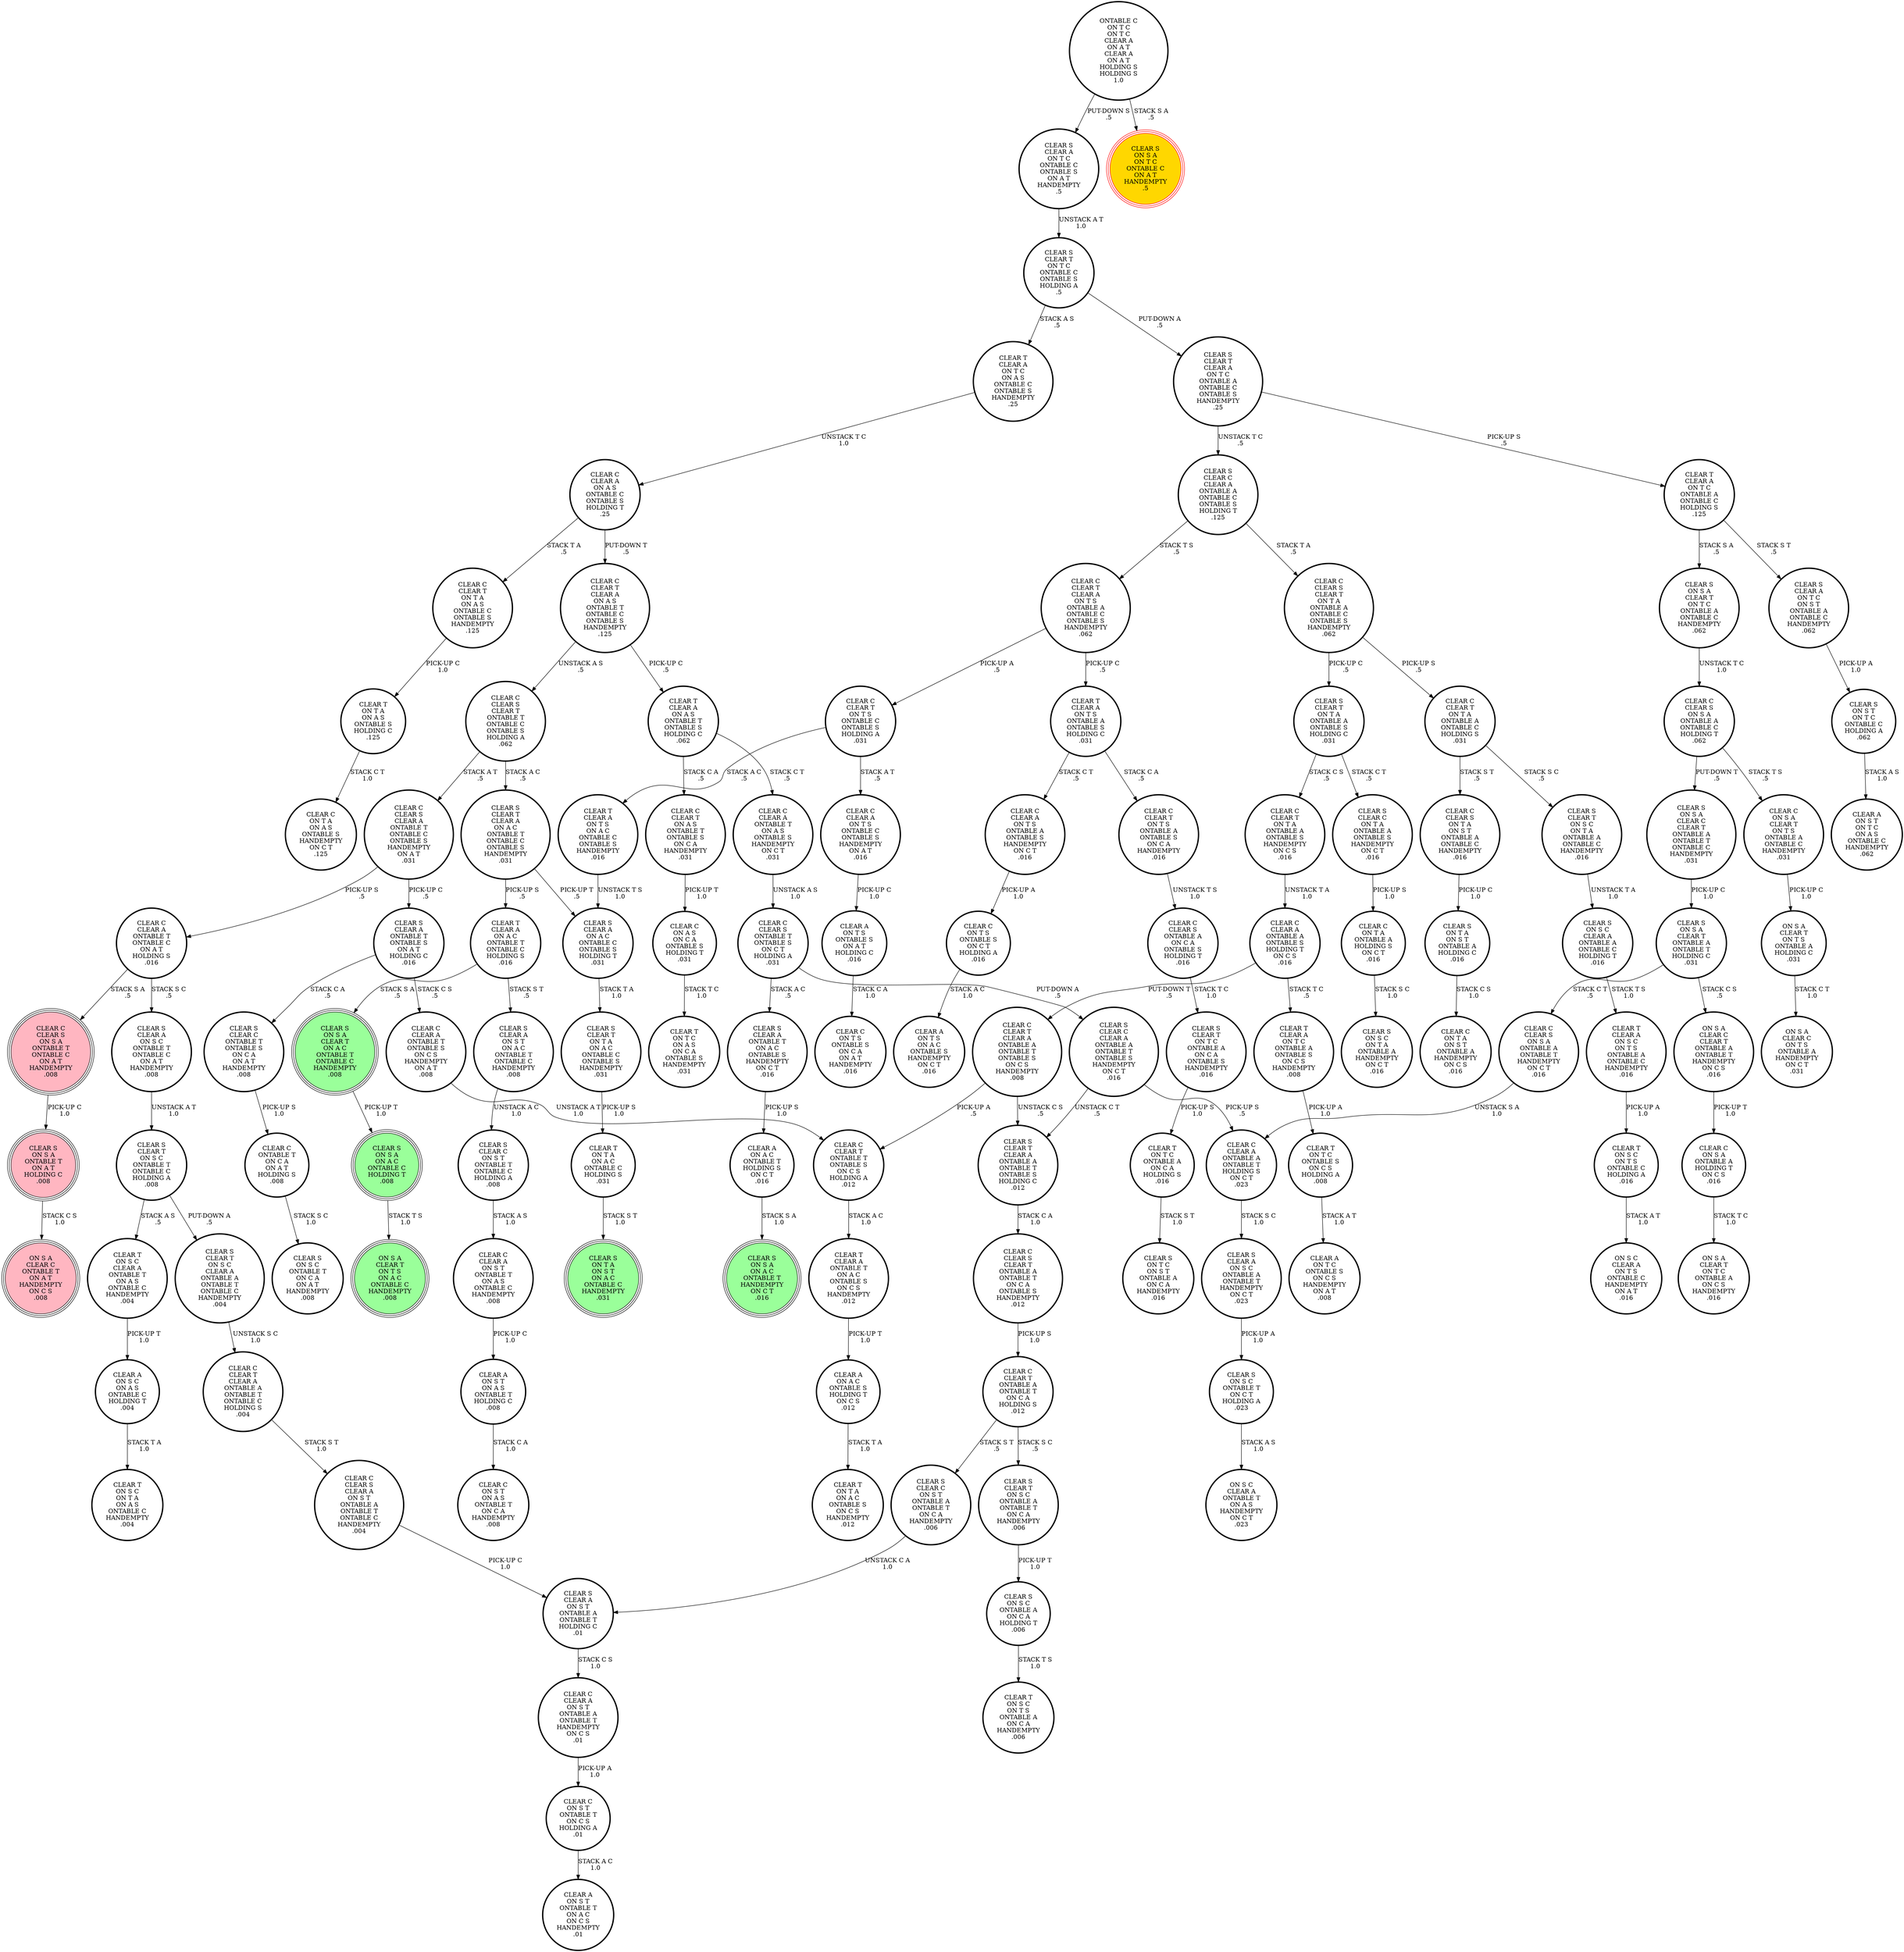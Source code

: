 digraph {
"CLEAR C\nCLEAR A\nONTABLE T\nONTABLE S\nON C S\nHANDEMPTY\nON A T\n.008\n" -> "CLEAR C\nCLEAR T\nONTABLE T\nONTABLE S\nON C S\nHOLDING A\n.012\n"[label="UNSTACK A T\n1.0\n"];
"CLEAR C\nCLEAR A\nON S T\nONTABLE A\nONTABLE T\nHANDEMPTY\nON C S\n.01\n" -> "CLEAR C\nON S T\nONTABLE T\nON C S\nHOLDING A\n.01\n"[label="PICK-UP A\n1.0\n"];
"CLEAR C\nCLEAR A\nON T S\nONTABLE C\nONTABLE S\nHANDEMPTY\nON A T\n.016\n" -> "CLEAR A\nON T S\nONTABLE S\nON A T\nHOLDING C\n.016\n"[label="PICK-UP C\n1.0\n"];
"CLEAR S\nON S A\nONTABLE T\nON A T\nHOLDING C\n.008\n" -> "ON S A\nCLEAR C\nONTABLE T\nON A T\nHANDEMPTY\nON C S\n.008\n"[label="STACK C S\n1.0\n"];
"CLEAR C\nCLEAR T\nON T A\nONTABLE A\nONTABLE S\nHANDEMPTY\nON C S\n.016\n" -> "CLEAR C\nCLEAR A\nONTABLE A\nONTABLE S\nHOLDING T\nON C S\n.016\n"[label="UNSTACK T A\n1.0\n"];
"CLEAR T\nCLEAR A\nON T C\nONTABLE A\nONTABLE C\nHOLDING S\n.125\n" -> "CLEAR S\nCLEAR A\nON T C\nON S T\nONTABLE A\nONTABLE C\nHANDEMPTY\n.062\n"[label="STACK S T\n.5\n"];
"CLEAR T\nCLEAR A\nON T C\nONTABLE A\nONTABLE C\nHOLDING S\n.125\n" -> "CLEAR S\nON S A\nCLEAR T\nON T C\nONTABLE A\nONTABLE C\nHANDEMPTY\n.062\n"[label="STACK S A\n.5\n"];
"CLEAR S\nCLEAR C\nON T A\nONTABLE A\nONTABLE S\nHANDEMPTY\nON C T\n.016\n" -> "CLEAR C\nON T A\nONTABLE A\nHOLDING S\nON C T\n.016\n"[label="PICK-UP S\n1.0\n"];
"CLEAR S\nCLEAR C\nON S T\nONTABLE A\nONTABLE T\nON C A\nHANDEMPTY\n.006\n" -> "CLEAR S\nCLEAR A\nON S T\nONTABLE A\nONTABLE T\nHOLDING C\n.01\n"[label="UNSTACK C A\n1.0\n"];
"CLEAR C\nCLEAR S\nON S A\nONTABLE T\nONTABLE C\nON A T\nHANDEMPTY\n.008\n" -> "CLEAR S\nON S A\nONTABLE T\nON A T\nHOLDING C\n.008\n"[label="PICK-UP C\n1.0\n"];
"CLEAR S\nCLEAR T\nON S C\nCLEAR A\nONTABLE A\nONTABLE T\nONTABLE C\nHANDEMPTY\n.004\n" -> "CLEAR C\nCLEAR T\nCLEAR A\nONTABLE A\nONTABLE T\nONTABLE C\nHOLDING S\n.004\n"[label="UNSTACK S C\n1.0\n"];
"CLEAR A\nON A C\nONTABLE T\nHOLDING S\nON C T\n.016\n" -> "CLEAR S\nON S A\nON A C\nONTABLE T\nHANDEMPTY\nON C T\n.016\n"[label="STACK S A\n1.0\n"];
"CLEAR S\nON S T\nON T C\nONTABLE C\nHOLDING A\n.062\n" -> "CLEAR A\nON S T\nON T C\nON A S\nONTABLE C\nHANDEMPTY\n.062\n"[label="STACK A S\n1.0\n"];
"CLEAR S\nCLEAR A\nONTABLE T\nON A C\nONTABLE S\nHANDEMPTY\nON C T\n.016\n" -> "CLEAR A\nON A C\nONTABLE T\nHOLDING S\nON C T\n.016\n"[label="PICK-UP S\n1.0\n"];
"CLEAR S\nCLEAR A\nON T C\nON S T\nONTABLE A\nONTABLE C\nHANDEMPTY\n.062\n" -> "CLEAR S\nON S T\nON T C\nONTABLE C\nHOLDING A\n.062\n"[label="PICK-UP A\n1.0\n"];
"CLEAR T\nCLEAR A\nON T C\nONTABLE A\nONTABLE S\nON C S\nHANDEMPTY\n.008\n" -> "CLEAR T\nON T C\nONTABLE S\nON C S\nHOLDING A\n.008\n"[label="PICK-UP A\n1.0\n"];
"CLEAR C\nON T S\nONTABLE S\nON C T\nHOLDING A\n.016\n" -> "CLEAR A\nON T S\nON A C\nONTABLE S\nHANDEMPTY\nON C T\n.016\n"[label="STACK A C\n1.0\n"];
"CLEAR C\nCLEAR T\nON T S\nONTABLE C\nONTABLE S\nHOLDING A\n.031\n" -> "CLEAR T\nCLEAR A\nON T S\nON A C\nONTABLE C\nONTABLE S\nHANDEMPTY\n.016\n"[label="STACK A C\n.5\n"];
"CLEAR C\nCLEAR T\nON T S\nONTABLE C\nONTABLE S\nHOLDING A\n.031\n" -> "CLEAR C\nCLEAR A\nON T S\nONTABLE C\nONTABLE S\nHANDEMPTY\nON A T\n.016\n"[label="STACK A T\n.5\n"];
"CLEAR C\nCLEAR T\nONTABLE T\nONTABLE S\nON C S\nHOLDING A\n.012\n" -> "CLEAR T\nCLEAR A\nONTABLE T\nON A C\nONTABLE S\nON C S\nHANDEMPTY\n.012\n"[label="STACK A C\n1.0\n"];
"CLEAR C\nCLEAR T\nCLEAR A\nONTABLE A\nONTABLE T\nONTABLE C\nHOLDING S\n.004\n" -> "CLEAR C\nCLEAR S\nCLEAR A\nON S T\nONTABLE A\nONTABLE T\nONTABLE C\nHANDEMPTY\n.004\n"[label="STACK S T\n1.0\n"];
"CLEAR T\nON S C\nCLEAR A\nONTABLE T\nON A S\nONTABLE C\nHANDEMPTY\n.004\n" -> "CLEAR A\nON S C\nON A S\nONTABLE C\nHOLDING T\n.004\n"[label="PICK-UP T\n1.0\n"];
"CLEAR T\nCLEAR A\nON A C\nONTABLE T\nONTABLE C\nHOLDING S\n.016\n" -> "CLEAR S\nCLEAR A\nON S T\nON A C\nONTABLE T\nONTABLE C\nHANDEMPTY\n.008\n"[label="STACK S T\n.5\n"];
"CLEAR T\nCLEAR A\nON A C\nONTABLE T\nONTABLE C\nHOLDING S\n.016\n" -> "CLEAR S\nON S A\nCLEAR T\nON A C\nONTABLE T\nONTABLE C\nHANDEMPTY\n.008\n"[label="STACK S A\n.5\n"];
"CLEAR S\nON S A\nCLEAR T\nONTABLE A\nONTABLE T\nHOLDING C\n.031\n" -> "CLEAR C\nCLEAR S\nON S A\nONTABLE A\nONTABLE T\nHANDEMPTY\nON C T\n.016\n"[label="STACK C T\n.5\n"];
"CLEAR S\nON S A\nCLEAR T\nONTABLE A\nONTABLE T\nHOLDING C\n.031\n" -> "ON S A\nCLEAR C\nCLEAR T\nONTABLE A\nONTABLE T\nHANDEMPTY\nON C S\n.016\n"[label="STACK C S\n.5\n"];
"CLEAR C\nCLEAR S\nON S A\nONTABLE A\nONTABLE C\nHOLDING T\n.062\n" -> "CLEAR C\nON S A\nCLEAR T\nON T S\nONTABLE A\nONTABLE C\nHANDEMPTY\n.031\n"[label="STACK T S\n.5\n"];
"CLEAR C\nCLEAR S\nON S A\nONTABLE A\nONTABLE C\nHOLDING T\n.062\n" -> "CLEAR S\nON S A\nCLEAR C\nCLEAR T\nONTABLE A\nONTABLE T\nONTABLE C\nHANDEMPTY\n.031\n"[label="PUT-DOWN T\n.5\n"];
"CLEAR C\nCLEAR A\nON A S\nONTABLE C\nONTABLE S\nHOLDING T\n.25\n" -> "CLEAR C\nCLEAR T\nON T A\nON A S\nONTABLE C\nONTABLE S\nHANDEMPTY\n.125\n"[label="STACK T A\n.5\n"];
"CLEAR C\nCLEAR A\nON A S\nONTABLE C\nONTABLE S\nHOLDING T\n.25\n" -> "CLEAR C\nCLEAR T\nCLEAR A\nON A S\nONTABLE T\nONTABLE C\nONTABLE S\nHANDEMPTY\n.125\n"[label="PUT-DOWN T\n.5\n"];
"CLEAR T\nON S C\nON T S\nONTABLE C\nHOLDING A\n.016\n" -> "ON S C\nCLEAR A\nON T S\nONTABLE C\nHANDEMPTY\nON A T\n.016\n"[label="STACK A T\n1.0\n"];
"CLEAR C\nON S T\nONTABLE T\nON C S\nHOLDING A\n.01\n" -> "CLEAR A\nON S T\nONTABLE T\nON A C\nON C S\nHANDEMPTY\n.01\n"[label="STACK A C\n1.0\n"];
"ON S A\nCLEAR C\nCLEAR T\nONTABLE A\nONTABLE T\nHANDEMPTY\nON C S\n.016\n" -> "CLEAR C\nON S A\nONTABLE A\nHOLDING T\nON C S\n.016\n"[label="PICK-UP T\n1.0\n"];
"CLEAR S\nON S A\nCLEAR T\nON T C\nONTABLE A\nONTABLE C\nHANDEMPTY\n.062\n" -> "CLEAR C\nCLEAR S\nON S A\nONTABLE A\nONTABLE C\nHOLDING T\n.062\n"[label="UNSTACK T C\n1.0\n"];
"CLEAR C\nCLEAR S\nONTABLE T\nONTABLE S\nON C T\nHOLDING A\n.031\n" -> "CLEAR S\nCLEAR C\nCLEAR A\nONTABLE A\nONTABLE T\nONTABLE S\nHANDEMPTY\nON C T\n.016\n"[label="PUT-DOWN A\n.5\n"];
"CLEAR C\nCLEAR S\nONTABLE T\nONTABLE S\nON C T\nHOLDING A\n.031\n" -> "CLEAR S\nCLEAR A\nONTABLE T\nON A C\nONTABLE S\nHANDEMPTY\nON C T\n.016\n"[label="STACK A C\n.5\n"];
"CLEAR C\nCLEAR T\nONTABLE A\nONTABLE T\nON C A\nHOLDING S\n.012\n" -> "CLEAR S\nCLEAR C\nON S T\nONTABLE A\nONTABLE T\nON C A\nHANDEMPTY\n.006\n"[label="STACK S T\n.5\n"];
"CLEAR C\nCLEAR T\nONTABLE A\nONTABLE T\nON C A\nHOLDING S\n.012\n" -> "CLEAR S\nCLEAR T\nON S C\nONTABLE A\nONTABLE T\nON C A\nHANDEMPTY\n.006\n"[label="STACK S C\n.5\n"];
"CLEAR C\nCLEAR S\nON S A\nONTABLE A\nONTABLE T\nHANDEMPTY\nON C T\n.016\n" -> "CLEAR C\nCLEAR A\nONTABLE A\nONTABLE T\nHOLDING S\nON C T\n.023\n"[label="UNSTACK S A\n1.0\n"];
"CLEAR C\nCLEAR T\nON T A\nONTABLE A\nONTABLE C\nHOLDING S\n.031\n" -> "CLEAR S\nCLEAR T\nON S C\nON T A\nONTABLE A\nONTABLE C\nHANDEMPTY\n.016\n"[label="STACK S C\n.5\n"];
"CLEAR C\nCLEAR T\nON T A\nONTABLE A\nONTABLE C\nHOLDING S\n.031\n" -> "CLEAR C\nCLEAR S\nON T A\nON S T\nONTABLE A\nONTABLE C\nHANDEMPTY\n.016\n"[label="STACK S T\n.5\n"];
"CLEAR S\nON S C\nCLEAR A\nONTABLE A\nONTABLE C\nHOLDING T\n.016\n" -> "CLEAR T\nCLEAR A\nON S C\nON T S\nONTABLE A\nONTABLE C\nHANDEMPTY\n.016\n"[label="STACK T S\n1.0\n"];
"CLEAR A\nON S T\nON A S\nONTABLE T\nHOLDING C\n.008\n" -> "CLEAR C\nON S T\nON A S\nONTABLE T\nON C A\nHANDEMPTY\n.008\n"[label="STACK C A\n1.0\n"];
"CLEAR C\nCLEAR S\nCLEAR A\nONTABLE T\nONTABLE C\nONTABLE S\nHANDEMPTY\nON A T\n.031\n" -> "CLEAR C\nCLEAR A\nONTABLE T\nONTABLE C\nON A T\nHOLDING S\n.016\n"[label="PICK-UP S\n.5\n"];
"CLEAR C\nCLEAR S\nCLEAR A\nONTABLE T\nONTABLE C\nONTABLE S\nHANDEMPTY\nON A T\n.031\n" -> "CLEAR S\nCLEAR A\nONTABLE T\nONTABLE S\nON A T\nHOLDING C\n.016\n"[label="PICK-UP C\n.5\n"];
"CLEAR C\nON S A\nCLEAR T\nON T S\nONTABLE A\nONTABLE C\nHANDEMPTY\n.031\n" -> "ON S A\nCLEAR T\nON T S\nONTABLE A\nHOLDING C\n.031\n"[label="PICK-UP C\n1.0\n"];
"CLEAR S\nCLEAR T\nCLEAR A\nONTABLE A\nONTABLE T\nONTABLE S\nHOLDING C\n.012\n" -> "CLEAR C\nCLEAR S\nCLEAR T\nONTABLE A\nONTABLE T\nON C A\nONTABLE S\nHANDEMPTY\n.012\n"[label="STACK C A\n1.0\n"];
"CLEAR S\nCLEAR C\nCLEAR A\nONTABLE A\nONTABLE C\nONTABLE S\nHOLDING T\n.125\n" -> "CLEAR C\nCLEAR T\nCLEAR A\nON T S\nONTABLE A\nONTABLE C\nONTABLE S\nHANDEMPTY\n.062\n"[label="STACK T S\n.5\n"];
"CLEAR S\nCLEAR C\nCLEAR A\nONTABLE A\nONTABLE C\nONTABLE S\nHOLDING T\n.125\n" -> "CLEAR C\nCLEAR S\nCLEAR T\nON T A\nONTABLE A\nONTABLE C\nONTABLE S\nHANDEMPTY\n.062\n"[label="STACK T A\n.5\n"];
"CLEAR C\nCLEAR T\nON T S\nONTABLE A\nONTABLE S\nON C A\nHANDEMPTY\n.016\n" -> "CLEAR C\nCLEAR S\nONTABLE A\nON C A\nONTABLE S\nHOLDING T\n.016\n"[label="UNSTACK T S\n1.0\n"];
"CLEAR T\nCLEAR A\nON T C\nON A S\nONTABLE C\nONTABLE S\nHANDEMPTY\n.25\n" -> "CLEAR C\nCLEAR A\nON A S\nONTABLE C\nONTABLE S\nHOLDING T\n.25\n"[label="UNSTACK T C\n1.0\n"];
"CLEAR C\nCLEAR S\nCLEAR T\nONTABLE T\nONTABLE C\nONTABLE S\nHOLDING A\n.062\n" -> "CLEAR C\nCLEAR S\nCLEAR A\nONTABLE T\nONTABLE C\nONTABLE S\nHANDEMPTY\nON A T\n.031\n"[label="STACK A T\n.5\n"];
"CLEAR C\nCLEAR S\nCLEAR T\nONTABLE T\nONTABLE C\nONTABLE S\nHOLDING A\n.062\n" -> "CLEAR S\nCLEAR T\nCLEAR A\nON A C\nONTABLE T\nONTABLE C\nONTABLE S\nHANDEMPTY\n.031\n"[label="STACK A C\n.5\n"];
"CLEAR C\nON S A\nONTABLE A\nHOLDING T\nON C S\n.016\n" -> "ON S A\nCLEAR T\nON T C\nONTABLE A\nON C S\nHANDEMPTY\n.016\n"[label="STACK T C\n1.0\n"];
"CLEAR T\nON T A\nON A S\nONTABLE S\nHOLDING C\n.125\n" -> "CLEAR C\nON T A\nON A S\nONTABLE S\nHANDEMPTY\nON C T\n.125\n"[label="STACK C T\n1.0\n"];
"CLEAR C\nCLEAR T\nCLEAR A\nONTABLE A\nONTABLE T\nONTABLE S\nON C S\nHANDEMPTY\n.008\n" -> "CLEAR S\nCLEAR T\nCLEAR A\nONTABLE A\nONTABLE T\nONTABLE S\nHOLDING C\n.012\n"[label="UNSTACK C S\n.5\n"];
"CLEAR C\nCLEAR T\nCLEAR A\nONTABLE A\nONTABLE T\nONTABLE S\nON C S\nHANDEMPTY\n.008\n" -> "CLEAR C\nCLEAR T\nONTABLE T\nONTABLE S\nON C S\nHOLDING A\n.012\n"[label="PICK-UP A\n.5\n"];
"ON S A\nCLEAR T\nON T S\nONTABLE A\nHOLDING C\n.031\n" -> "ON S A\nCLEAR C\nON T S\nONTABLE A\nHANDEMPTY\nON C T\n.031\n"[label="STACK C T\n1.0\n"];
"CLEAR S\nCLEAR A\nON S C\nONTABLE T\nONTABLE C\nON A T\nHANDEMPTY\n.008\n" -> "CLEAR S\nCLEAR T\nON S C\nONTABLE T\nONTABLE C\nHOLDING A\n.008\n"[label="UNSTACK A T\n1.0\n"];
"CLEAR C\nONTABLE T\nON C A\nON A T\nHOLDING S\n.008\n" -> "CLEAR S\nON S C\nONTABLE T\nON C A\nON A T\nHANDEMPTY\n.008\n"[label="STACK S C\n1.0\n"];
"CLEAR C\nCLEAR T\nON A S\nONTABLE T\nONTABLE S\nON C A\nHANDEMPTY\n.031\n" -> "CLEAR C\nON A S\nON C A\nONTABLE S\nHOLDING T\n.031\n"[label="PICK-UP T\n1.0\n"];
"CLEAR T\nCLEAR A\nON A S\nONTABLE T\nONTABLE S\nHOLDING C\n.062\n" -> "CLEAR C\nCLEAR A\nONTABLE T\nON A S\nONTABLE S\nHANDEMPTY\nON C T\n.031\n"[label="STACK C T\n.5\n"];
"CLEAR T\nCLEAR A\nON A S\nONTABLE T\nONTABLE S\nHOLDING C\n.062\n" -> "CLEAR C\nCLEAR T\nON A S\nONTABLE T\nONTABLE S\nON C A\nHANDEMPTY\n.031\n"[label="STACK C A\n.5\n"];
"CLEAR C\nCLEAR A\nON S T\nONTABLE T\nON A S\nONTABLE C\nHANDEMPTY\n.008\n" -> "CLEAR A\nON S T\nON A S\nONTABLE T\nHOLDING C\n.008\n"[label="PICK-UP C\n1.0\n"];
"CLEAR T\nON T A\nON A C\nONTABLE C\nHOLDING S\n.031\n" -> "CLEAR S\nON T A\nON S T\nON A C\nONTABLE C\nHANDEMPTY\n.031\n"[label="STACK S T\n1.0\n"];
"CLEAR S\nON S C\nONTABLE T\nON C T\nHOLDING A\n.023\n" -> "ON S C\nCLEAR A\nONTABLE T\nON A S\nHANDEMPTY\nON C T\n.023\n"[label="STACK A S\n1.0\n"];
"CLEAR S\nCLEAR T\nON S C\nONTABLE T\nONTABLE C\nHOLDING A\n.008\n" -> "CLEAR T\nON S C\nCLEAR A\nONTABLE T\nON A S\nONTABLE C\nHANDEMPTY\n.004\n"[label="STACK A S\n.5\n"];
"CLEAR S\nCLEAR T\nON S C\nONTABLE T\nONTABLE C\nHOLDING A\n.008\n" -> "CLEAR S\nCLEAR T\nON S C\nCLEAR A\nONTABLE A\nONTABLE T\nONTABLE C\nHANDEMPTY\n.004\n"[label="PUT-DOWN A\n.5\n"];
"CLEAR S\nCLEAR T\nON T A\nON A C\nONTABLE C\nONTABLE S\nHANDEMPTY\n.031\n" -> "CLEAR T\nON T A\nON A C\nONTABLE C\nHOLDING S\n.031\n"[label="PICK-UP S\n1.0\n"];
"CLEAR S\nCLEAR A\nON S T\nON A C\nONTABLE T\nONTABLE C\nHANDEMPTY\n.008\n" -> "CLEAR S\nCLEAR C\nON S T\nONTABLE T\nONTABLE C\nHOLDING A\n.008\n"[label="UNSTACK A C\n1.0\n"];
"CLEAR S\nCLEAR T\nCLEAR A\nON A C\nONTABLE T\nONTABLE C\nONTABLE S\nHANDEMPTY\n.031\n" -> "CLEAR S\nCLEAR A\nON A C\nONTABLE C\nONTABLE S\nHOLDING T\n.031\n"[label="PICK-UP T\n.5\n"];
"CLEAR S\nCLEAR T\nCLEAR A\nON A C\nONTABLE T\nONTABLE C\nONTABLE S\nHANDEMPTY\n.031\n" -> "CLEAR T\nCLEAR A\nON A C\nONTABLE T\nONTABLE C\nHOLDING S\n.016\n"[label="PICK-UP S\n.5\n"];
"CLEAR S\nCLEAR C\nON S T\nONTABLE T\nONTABLE C\nHOLDING A\n.008\n" -> "CLEAR C\nCLEAR A\nON S T\nONTABLE T\nON A S\nONTABLE C\nHANDEMPTY\n.008\n"[label="STACK A S\n1.0\n"];
"CLEAR C\nCLEAR S\nON T A\nON S T\nONTABLE A\nONTABLE C\nHANDEMPTY\n.016\n" -> "CLEAR S\nON T A\nON S T\nONTABLE A\nHOLDING C\n.016\n"[label="PICK-UP C\n1.0\n"];
"CLEAR C\nON A S\nON C A\nONTABLE S\nHOLDING T\n.031\n" -> "CLEAR T\nON T C\nON A S\nON C A\nONTABLE S\nHANDEMPTY\n.031\n"[label="STACK T C\n1.0\n"];
"CLEAR S\nON S A\nCLEAR T\nON A C\nONTABLE T\nONTABLE C\nHANDEMPTY\n.008\n" -> "CLEAR S\nON S A\nON A C\nONTABLE C\nHOLDING T\n.008\n"[label="PICK-UP T\n1.0\n"];
"CLEAR C\nCLEAR S\nCLEAR T\nONTABLE A\nONTABLE T\nON C A\nONTABLE S\nHANDEMPTY\n.012\n" -> "CLEAR C\nCLEAR T\nONTABLE A\nONTABLE T\nON C A\nHOLDING S\n.012\n"[label="PICK-UP S\n1.0\n"];
"CLEAR C\nCLEAR T\nCLEAR A\nON T S\nONTABLE A\nONTABLE C\nONTABLE S\nHANDEMPTY\n.062\n" -> "CLEAR C\nCLEAR T\nON T S\nONTABLE C\nONTABLE S\nHOLDING A\n.031\n"[label="PICK-UP A\n.5\n"];
"CLEAR C\nCLEAR T\nCLEAR A\nON T S\nONTABLE A\nONTABLE C\nONTABLE S\nHANDEMPTY\n.062\n" -> "CLEAR T\nCLEAR A\nON T S\nONTABLE A\nONTABLE S\nHOLDING C\n.031\n"[label="PICK-UP C\n.5\n"];
"CLEAR A\nON T S\nONTABLE S\nON A T\nHOLDING C\n.016\n" -> "CLEAR C\nON T S\nONTABLE S\nON C A\nON A T\nHANDEMPTY\n.016\n"[label="STACK C A\n1.0\n"];
"CLEAR S\nCLEAR A\nON T C\nONTABLE C\nONTABLE S\nON A T\nHANDEMPTY\n.5\n" -> "CLEAR S\nCLEAR T\nON T C\nONTABLE C\nONTABLE S\nHOLDING A\n.5\n"[label="UNSTACK A T\n1.0\n"];
"CLEAR S\nCLEAR C\nONTABLE T\nONTABLE S\nON C A\nON A T\nHANDEMPTY\n.008\n" -> "CLEAR C\nONTABLE T\nON C A\nON A T\nHOLDING S\n.008\n"[label="PICK-UP S\n1.0\n"];
"CLEAR C\nCLEAR A\nONTABLE A\nONTABLE S\nHOLDING T\nON C S\n.016\n" -> "CLEAR T\nCLEAR A\nON T C\nONTABLE A\nONTABLE S\nON C S\nHANDEMPTY\n.008\n"[label="STACK T C\n.5\n"];
"CLEAR C\nCLEAR A\nONTABLE A\nONTABLE S\nHOLDING T\nON C S\n.016\n" -> "CLEAR C\nCLEAR T\nCLEAR A\nONTABLE A\nONTABLE T\nONTABLE S\nON C S\nHANDEMPTY\n.008\n"[label="PUT-DOWN T\n.5\n"];
"CLEAR S\nCLEAR T\nON T C\nONTABLE C\nONTABLE S\nHOLDING A\n.5\n" -> "CLEAR T\nCLEAR A\nON T C\nON A S\nONTABLE C\nONTABLE S\nHANDEMPTY\n.25\n"[label="STACK A S\n.5\n"];
"CLEAR S\nCLEAR T\nON T C\nONTABLE C\nONTABLE S\nHOLDING A\n.5\n" -> "CLEAR S\nCLEAR T\nCLEAR A\nON T C\nONTABLE A\nONTABLE C\nONTABLE S\nHANDEMPTY\n.25\n"[label="PUT-DOWN A\n.5\n"];
"CLEAR S\nCLEAR A\nON S C\nONTABLE A\nONTABLE T\nHANDEMPTY\nON C T\n.023\n" -> "CLEAR S\nON S C\nONTABLE T\nON C T\nHOLDING A\n.023\n"[label="PICK-UP A\n1.0\n"];
"CLEAR S\nCLEAR A\nONTABLE T\nONTABLE S\nON A T\nHOLDING C\n.016\n" -> "CLEAR S\nCLEAR C\nONTABLE T\nONTABLE S\nON C A\nON A T\nHANDEMPTY\n.008\n"[label="STACK C A\n.5\n"];
"CLEAR S\nCLEAR A\nONTABLE T\nONTABLE S\nON A T\nHOLDING C\n.016\n" -> "CLEAR C\nCLEAR A\nONTABLE T\nONTABLE S\nON C S\nHANDEMPTY\nON A T\n.008\n"[label="STACK C S\n.5\n"];
"CLEAR C\nCLEAR S\nONTABLE A\nON C A\nONTABLE S\nHOLDING T\n.016\n" -> "CLEAR S\nCLEAR T\nON T C\nONTABLE A\nON C A\nONTABLE S\nHANDEMPTY\n.016\n"[label="STACK T C\n1.0\n"];
"CLEAR A\nON S C\nON A S\nONTABLE C\nHOLDING T\n.004\n" -> "CLEAR T\nON S C\nON T A\nON A S\nONTABLE C\nHANDEMPTY\n.004\n"[label="STACK T A\n1.0\n"];
"CLEAR S\nON S C\nONTABLE A\nON C A\nHOLDING T\n.006\n" -> "CLEAR T\nON S C\nON T S\nONTABLE A\nON C A\nHANDEMPTY\n.006\n"[label="STACK T S\n1.0\n"];
"CLEAR S\nCLEAR C\nCLEAR A\nONTABLE A\nONTABLE T\nONTABLE S\nHANDEMPTY\nON C T\n.016\n" -> "CLEAR S\nCLEAR T\nCLEAR A\nONTABLE A\nONTABLE T\nONTABLE S\nHOLDING C\n.012\n"[label="UNSTACK C T\n.5\n"];
"CLEAR S\nCLEAR C\nCLEAR A\nONTABLE A\nONTABLE T\nONTABLE S\nHANDEMPTY\nON C T\n.016\n" -> "CLEAR C\nCLEAR A\nONTABLE A\nONTABLE T\nHOLDING S\nON C T\n.023\n"[label="PICK-UP S\n.5\n"];
"CLEAR T\nCLEAR A\nON T S\nONTABLE A\nONTABLE S\nHOLDING C\n.031\n" -> "CLEAR C\nCLEAR T\nON T S\nONTABLE A\nONTABLE S\nON C A\nHANDEMPTY\n.016\n"[label="STACK C A\n.5\n"];
"CLEAR T\nCLEAR A\nON T S\nONTABLE A\nONTABLE S\nHOLDING C\n.031\n" -> "CLEAR C\nCLEAR A\nON T S\nONTABLE A\nONTABLE S\nHANDEMPTY\nON C T\n.016\n"[label="STACK C T\n.5\n"];
"CLEAR S\nCLEAR A\nON A C\nONTABLE C\nONTABLE S\nHOLDING T\n.031\n" -> "CLEAR S\nCLEAR T\nON T A\nON A C\nONTABLE C\nONTABLE S\nHANDEMPTY\n.031\n"[label="STACK T A\n1.0\n"];
"CLEAR S\nCLEAR T\nCLEAR A\nON T C\nONTABLE A\nONTABLE C\nONTABLE S\nHANDEMPTY\n.25\n" -> "CLEAR S\nCLEAR C\nCLEAR A\nONTABLE A\nONTABLE C\nONTABLE S\nHOLDING T\n.125\n"[label="UNSTACK T C\n.5\n"];
"CLEAR S\nCLEAR T\nCLEAR A\nON T C\nONTABLE A\nONTABLE C\nONTABLE S\nHANDEMPTY\n.25\n" -> "CLEAR T\nCLEAR A\nON T C\nONTABLE A\nONTABLE C\nHOLDING S\n.125\n"[label="PICK-UP S\n.5\n"];
"CLEAR S\nCLEAR T\nON T C\nONTABLE A\nON C A\nONTABLE S\nHANDEMPTY\n.016\n" -> "CLEAR T\nON T C\nONTABLE A\nON C A\nHOLDING S\n.016\n"[label="PICK-UP S\n1.0\n"];
"CLEAR C\nCLEAR S\nCLEAR A\nON S T\nONTABLE A\nONTABLE T\nONTABLE C\nHANDEMPTY\n.004\n" -> "CLEAR S\nCLEAR A\nON S T\nONTABLE A\nONTABLE T\nHOLDING C\n.01\n"[label="PICK-UP C\n1.0\n"];
"CLEAR S\nCLEAR A\nON S T\nONTABLE A\nONTABLE T\nHOLDING C\n.01\n" -> "CLEAR C\nCLEAR A\nON S T\nONTABLE A\nONTABLE T\nHANDEMPTY\nON C S\n.01\n"[label="STACK C S\n1.0\n"];
"CLEAR T\nCLEAR A\nON T S\nON A C\nONTABLE C\nONTABLE S\nHANDEMPTY\n.016\n" -> "CLEAR S\nCLEAR A\nON A C\nONTABLE C\nONTABLE S\nHOLDING T\n.031\n"[label="UNSTACK T S\n1.0\n"];
"CLEAR T\nON T C\nONTABLE S\nON C S\nHOLDING A\n.008\n" -> "CLEAR A\nON T C\nONTABLE S\nON C S\nHANDEMPTY\nON A T\n.008\n"[label="STACK A T\n1.0\n"];
"CLEAR T\nCLEAR A\nONTABLE T\nON A C\nONTABLE S\nON C S\nHANDEMPTY\n.012\n" -> "CLEAR A\nON A C\nONTABLE S\nHOLDING T\nON C S\n.012\n"[label="PICK-UP T\n1.0\n"];
"CLEAR S\nCLEAR T\nON T A\nONTABLE A\nONTABLE S\nHOLDING C\n.031\n" -> "CLEAR S\nCLEAR C\nON T A\nONTABLE A\nONTABLE S\nHANDEMPTY\nON C T\n.016\n"[label="STACK C T\n.5\n"];
"CLEAR S\nCLEAR T\nON T A\nONTABLE A\nONTABLE S\nHOLDING C\n.031\n" -> "CLEAR C\nCLEAR T\nON T A\nONTABLE A\nONTABLE S\nHANDEMPTY\nON C S\n.016\n"[label="STACK C S\n.5\n"];
"CLEAR C\nCLEAR A\nONTABLE T\nON A S\nONTABLE S\nHANDEMPTY\nON C T\n.031\n" -> "CLEAR C\nCLEAR S\nONTABLE T\nONTABLE S\nON C T\nHOLDING A\n.031\n"[label="UNSTACK A S\n1.0\n"];
"ONTABLE C\nON T C\nON T C\nCLEAR A\nON A T\nCLEAR A\nON A T\nHOLDING S\nHOLDING S\n1.0\n" -> "CLEAR S\nCLEAR A\nON T C\nONTABLE C\nONTABLE S\nON A T\nHANDEMPTY\n.5\n"[label="PUT-DOWN S\n.5\n"];
"ONTABLE C\nON T C\nON T C\nCLEAR A\nON A T\nCLEAR A\nON A T\nHOLDING S\nHOLDING S\n1.0\n" -> "CLEAR S\nON S A\nON T C\nONTABLE C\nON A T\nHANDEMPTY\n.5\n"[label="STACK S A\n.5\n"];
"CLEAR C\nCLEAR A\nONTABLE A\nONTABLE T\nHOLDING S\nON C T\n.023\n" -> "CLEAR S\nCLEAR A\nON S C\nONTABLE A\nONTABLE T\nHANDEMPTY\nON C T\n.023\n"[label="STACK S C\n1.0\n"];
"CLEAR T\nON T C\nONTABLE A\nON C A\nHOLDING S\n.016\n" -> "CLEAR S\nON T C\nON S T\nONTABLE A\nON C A\nHANDEMPTY\n.016\n"[label="STACK S T\n1.0\n"];
"CLEAR C\nCLEAR A\nONTABLE T\nONTABLE C\nON A T\nHOLDING S\n.016\n" -> "CLEAR S\nCLEAR A\nON S C\nONTABLE T\nONTABLE C\nON A T\nHANDEMPTY\n.008\n"[label="STACK S C\n.5\n"];
"CLEAR C\nCLEAR A\nONTABLE T\nONTABLE C\nON A T\nHOLDING S\n.016\n" -> "CLEAR C\nCLEAR S\nON S A\nONTABLE T\nONTABLE C\nON A T\nHANDEMPTY\n.008\n"[label="STACK S A\n.5\n"];
"CLEAR C\nCLEAR A\nON T S\nONTABLE A\nONTABLE S\nHANDEMPTY\nON C T\n.016\n" -> "CLEAR C\nON T S\nONTABLE S\nON C T\nHOLDING A\n.016\n"[label="PICK-UP A\n1.0\n"];
"CLEAR T\nCLEAR A\nON S C\nON T S\nONTABLE A\nONTABLE C\nHANDEMPTY\n.016\n" -> "CLEAR T\nON S C\nON T S\nONTABLE C\nHOLDING A\n.016\n"[label="PICK-UP A\n1.0\n"];
"CLEAR A\nON A C\nONTABLE S\nHOLDING T\nON C S\n.012\n" -> "CLEAR T\nON T A\nON A C\nONTABLE S\nON C S\nHANDEMPTY\n.012\n"[label="STACK T A\n1.0\n"];
"CLEAR C\nCLEAR T\nON T A\nON A S\nONTABLE C\nONTABLE S\nHANDEMPTY\n.125\n" -> "CLEAR T\nON T A\nON A S\nONTABLE S\nHOLDING C\n.125\n"[label="PICK-UP C\n1.0\n"];
"CLEAR S\nON S A\nON A C\nONTABLE C\nHOLDING T\n.008\n" -> "ON S A\nCLEAR T\nON T S\nON A C\nONTABLE C\nHANDEMPTY\n.008\n"[label="STACK T S\n1.0\n"];
"CLEAR S\nON S A\nCLEAR C\nCLEAR T\nONTABLE A\nONTABLE T\nONTABLE C\nHANDEMPTY\n.031\n" -> "CLEAR S\nON S A\nCLEAR T\nONTABLE A\nONTABLE T\nHOLDING C\n.031\n"[label="PICK-UP C\n1.0\n"];
"CLEAR S\nON T A\nON S T\nONTABLE A\nHOLDING C\n.016\n" -> "CLEAR C\nON T A\nON S T\nONTABLE A\nHANDEMPTY\nON C S\n.016\n"[label="STACK C S\n1.0\n"];
"CLEAR C\nCLEAR S\nCLEAR T\nON T A\nONTABLE A\nONTABLE C\nONTABLE S\nHANDEMPTY\n.062\n" -> "CLEAR C\nCLEAR T\nON T A\nONTABLE A\nONTABLE C\nHOLDING S\n.031\n"[label="PICK-UP S\n.5\n"];
"CLEAR C\nCLEAR S\nCLEAR T\nON T A\nONTABLE A\nONTABLE C\nONTABLE S\nHANDEMPTY\n.062\n" -> "CLEAR S\nCLEAR T\nON T A\nONTABLE A\nONTABLE S\nHOLDING C\n.031\n"[label="PICK-UP C\n.5\n"];
"CLEAR S\nCLEAR T\nON S C\nONTABLE A\nONTABLE T\nON C A\nHANDEMPTY\n.006\n" -> "CLEAR S\nON S C\nONTABLE A\nON C A\nHOLDING T\n.006\n"[label="PICK-UP T\n1.0\n"];
"CLEAR C\nCLEAR T\nCLEAR A\nON A S\nONTABLE T\nONTABLE C\nONTABLE S\nHANDEMPTY\n.125\n" -> "CLEAR C\nCLEAR S\nCLEAR T\nONTABLE T\nONTABLE C\nONTABLE S\nHOLDING A\n.062\n"[label="UNSTACK A S\n.5\n"];
"CLEAR C\nCLEAR T\nCLEAR A\nON A S\nONTABLE T\nONTABLE C\nONTABLE S\nHANDEMPTY\n.125\n" -> "CLEAR T\nCLEAR A\nON A S\nONTABLE T\nONTABLE S\nHOLDING C\n.062\n"[label="PICK-UP C\n.5\n"];
"CLEAR C\nON T A\nONTABLE A\nHOLDING S\nON C T\n.016\n" -> "CLEAR S\nON S C\nON T A\nONTABLE A\nHANDEMPTY\nON C T\n.016\n"[label="STACK S C\n1.0\n"];
"CLEAR S\nCLEAR T\nON S C\nON T A\nONTABLE A\nONTABLE C\nHANDEMPTY\n.016\n" -> "CLEAR S\nON S C\nCLEAR A\nONTABLE A\nONTABLE C\nHOLDING T\n.016\n"[label="UNSTACK T A\n1.0\n"];
"CLEAR C\nON T A\nON S T\nONTABLE A\nHANDEMPTY\nON C S\n.016\n" [shape=circle, penwidth=3];
"ON S A\nCLEAR T\nON T C\nONTABLE A\nON C S\nHANDEMPTY\n.016\n" [shape=circle, penwidth=3];
"CLEAR S\nON S C\nON T A\nONTABLE A\nHANDEMPTY\nON C T\n.016\n" [shape=circle, penwidth=3];
"CLEAR C\nON T A\nON A S\nONTABLE S\nHANDEMPTY\nON C T\n.125\n" [shape=circle, penwidth=3];
"CLEAR T\nON S C\nON T A\nON A S\nONTABLE C\nHANDEMPTY\n.004\n" [shape=circle, penwidth=3];
"ON S C\nCLEAR A\nON T S\nONTABLE C\nHANDEMPTY\nON A T\n.016\n" [shape=circle, penwidth=3];
"CLEAR T\nON T C\nON A S\nON C A\nONTABLE S\nHANDEMPTY\n.031\n" [shape=circle, penwidth=3];
"CLEAR C\nON S T\nON A S\nONTABLE T\nON C A\nHANDEMPTY\n.008\n" [shape=circle, penwidth=3];
"CLEAR T\nON S C\nON T S\nONTABLE A\nON C A\nHANDEMPTY\n.006\n" [shape=circle, penwidth=3];
"CLEAR C\nON T S\nONTABLE S\nON C A\nON A T\nHANDEMPTY\n.016\n" [shape=circle, penwidth=3];
"CLEAR A\nON T S\nON A C\nONTABLE S\nHANDEMPTY\nON C T\n.016\n" [shape=circle, penwidth=3];
"CLEAR A\nON T C\nONTABLE S\nON C S\nHANDEMPTY\nON A T\n.008\n" [shape=circle, penwidth=3];
"CLEAR T\nON T A\nON A C\nONTABLE S\nON C S\nHANDEMPTY\n.012\n" [shape=circle, penwidth=3];
"CLEAR A\nON S T\nONTABLE T\nON A C\nON C S\nHANDEMPTY\n.01\n" [shape=circle, penwidth=3];
"ON S C\nCLEAR A\nONTABLE T\nON A S\nHANDEMPTY\nON C T\n.023\n" [shape=circle, penwidth=3];
"ON S A\nCLEAR C\nONTABLE T\nON A T\nHANDEMPTY\nON C S\n.008\n" [shape=circle, style=filled, fillcolor=lightpink, peripheries=3];
"CLEAR S\nON T C\nON S T\nONTABLE A\nON C A\nHANDEMPTY\n.016\n" [shape=circle, penwidth=3];
"CLEAR S\nON S A\nON T C\nONTABLE C\nON A T\nHANDEMPTY\n.5\n" [shape=circle, style=filled color=red, fillcolor=gold, peripheries=3];
"CLEAR S\nON T A\nON S T\nON A C\nONTABLE C\nHANDEMPTY\n.031\n" [shape=circle, style=filled, fillcolor=palegreen1, peripheries=3];
"ON S A\nCLEAR T\nON T S\nON A C\nONTABLE C\nHANDEMPTY\n.008\n" [shape=circle, style=filled, fillcolor=palegreen1, peripheries=3];
"CLEAR S\nON S C\nONTABLE T\nON C A\nON A T\nHANDEMPTY\n.008\n" [shape=circle, penwidth=3];
"CLEAR S\nON S A\nON A C\nONTABLE T\nHANDEMPTY\nON C T\n.016\n" [shape=circle, style=filled, fillcolor=palegreen1, peripheries=3];
"ON S A\nCLEAR C\nON T S\nONTABLE A\nHANDEMPTY\nON C T\n.031\n" [shape=circle, penwidth=3];
"CLEAR A\nON S T\nON T C\nON A S\nONTABLE C\nHANDEMPTY\n.062\n" [shape=circle, penwidth=3];
"CLEAR C\nCLEAR T\nON T S\nONTABLE C\nONTABLE S\nHOLDING A\n.031\n" [shape=circle, penwidth=3];
"CLEAR C\nCLEAR T\nON T A\nONTABLE A\nONTABLE C\nHOLDING S\n.031\n" [shape=circle, penwidth=3];
"CLEAR S\nCLEAR T\nON S C\nON T A\nONTABLE A\nONTABLE C\nHANDEMPTY\n.016\n" [shape=circle, penwidth=3];
"CLEAR T\nON S C\nCLEAR A\nONTABLE T\nON A S\nONTABLE C\nHANDEMPTY\n.004\n" [shape=circle, penwidth=3];
"CLEAR S\nCLEAR T\nON S C\nONTABLE T\nONTABLE C\nHOLDING A\n.008\n" [shape=circle, penwidth=3];
"CLEAR C\nON T A\nON S T\nONTABLE A\nHANDEMPTY\nON C S\n.016\n" [shape=circle, penwidth=3];
"CLEAR A\nON S T\nON A S\nONTABLE T\nHOLDING C\n.008\n" [shape=circle, penwidth=3];
"CLEAR C\nCLEAR S\nCLEAR T\nONTABLE T\nONTABLE C\nONTABLE S\nHOLDING A\n.062\n" [shape=circle, penwidth=3];
"CLEAR C\nCLEAR T\nCLEAR A\nONTABLE A\nONTABLE T\nONTABLE S\nON C S\nHANDEMPTY\n.008\n" [shape=circle, penwidth=3];
"CLEAR T\nON T C\nONTABLE S\nON C S\nHOLDING A\n.008\n" [shape=circle, penwidth=3];
"CLEAR S\nCLEAR C\nON S T\nONTABLE T\nONTABLE C\nHOLDING A\n.008\n" [shape=circle, penwidth=3];
"CLEAR C\nCLEAR T\nCLEAR A\nON A S\nONTABLE T\nONTABLE C\nONTABLE S\nHANDEMPTY\n.125\n" [shape=circle, penwidth=3];
"CLEAR C\nCLEAR T\nON T A\nONTABLE A\nONTABLE S\nHANDEMPTY\nON C S\n.016\n" [shape=circle, penwidth=3];
"CLEAR A\nON A C\nONTABLE S\nHOLDING T\nON C S\n.012\n" [shape=circle, penwidth=3];
"ON S A\nCLEAR T\nON T C\nONTABLE A\nON C S\nHANDEMPTY\n.016\n" [shape=circle, penwidth=3];
"CLEAR S\nON S C\nON T A\nONTABLE A\nHANDEMPTY\nON C T\n.016\n" [shape=circle, penwidth=3];
"CLEAR C\nON T A\nON A S\nONTABLE S\nHANDEMPTY\nON C T\n.125\n" [shape=circle, penwidth=3];
"CLEAR C\nON S A\nCLEAR T\nON T S\nONTABLE A\nONTABLE C\nHANDEMPTY\n.031\n" [shape=circle, penwidth=3];
"CLEAR T\nON S C\nON T A\nON A S\nONTABLE C\nHANDEMPTY\n.004\n" [shape=circle, penwidth=3];
"CLEAR C\nCLEAR A\nONTABLE T\nONTABLE C\nON A T\nHOLDING S\n.016\n" [shape=circle, penwidth=3];
"ON S C\nCLEAR A\nON T S\nONTABLE C\nHANDEMPTY\nON A T\n.016\n" [shape=circle, penwidth=3];
"CLEAR T\nCLEAR A\nON S C\nON T S\nONTABLE A\nONTABLE C\nHANDEMPTY\n.016\n" [shape=circle, penwidth=3];
"CLEAR T\nON T C\nON A S\nON C A\nONTABLE S\nHANDEMPTY\n.031\n" [shape=circle, penwidth=3];
"CLEAR C\nON S T\nON A S\nONTABLE T\nON C A\nHANDEMPTY\n.008\n" [shape=circle, penwidth=3];
"CLEAR S\nON S C\nONTABLE A\nON C A\nHOLDING T\n.006\n" [shape=circle, penwidth=3];
"CLEAR T\nON S C\nON T S\nONTABLE A\nON C A\nHANDEMPTY\n.006\n" [shape=circle, penwidth=3];
"CLEAR S\nCLEAR T\nCLEAR A\nON T C\nONTABLE A\nONTABLE C\nONTABLE S\nHANDEMPTY\n.25\n" [shape=circle, penwidth=3];
"CLEAR C\nON T S\nONTABLE S\nON C A\nON A T\nHANDEMPTY\n.016\n" [shape=circle, penwidth=3];
"CLEAR S\nON S A\nON A C\nONTABLE C\nHOLDING T\n.008\n" [shape=circle, style=filled, fillcolor=palegreen1, peripheries=3];
"CLEAR C\nCLEAR T\nON T A\nON A S\nONTABLE C\nONTABLE S\nHANDEMPTY\n.125\n" [shape=circle, penwidth=3];
"CLEAR S\nON S A\nCLEAR T\nON T C\nONTABLE A\nONTABLE C\nHANDEMPTY\n.062\n" [shape=circle, penwidth=3];
"CLEAR C\nCLEAR S\nONTABLE T\nONTABLE S\nON C T\nHOLDING A\n.031\n" [shape=circle, penwidth=3];
"CLEAR C\nCLEAR A\nONTABLE T\nONTABLE S\nON C S\nHANDEMPTY\nON A T\n.008\n" [shape=circle, penwidth=3];
"CLEAR A\nON T S\nON A C\nONTABLE S\nHANDEMPTY\nON C T\n.016\n" [shape=circle, penwidth=3];
"CLEAR S\nCLEAR C\nCLEAR A\nONTABLE A\nONTABLE C\nONTABLE S\nHOLDING T\n.125\n" [shape=circle, penwidth=3];
"CLEAR C\nCLEAR S\nCLEAR T\nONTABLE A\nONTABLE T\nON C A\nONTABLE S\nHANDEMPTY\n.012\n" [shape=circle, penwidth=3];
"CLEAR S\nCLEAR A\nON S C\nONTABLE T\nONTABLE C\nON A T\nHANDEMPTY\n.008\n" [shape=circle, penwidth=3];
"CLEAR A\nON T C\nONTABLE S\nON C S\nHANDEMPTY\nON A T\n.008\n" [shape=circle, penwidth=3];
"CLEAR S\nON S C\nCLEAR A\nONTABLE A\nONTABLE C\nHOLDING T\n.016\n" [shape=circle, penwidth=3];
"CLEAR C\nCLEAR S\nON S A\nONTABLE A\nONTABLE T\nHANDEMPTY\nON C T\n.016\n" [shape=circle, penwidth=3];
"CLEAR C\nCLEAR A\nONTABLE A\nONTABLE T\nHOLDING S\nON C T\n.023\n" [shape=circle, penwidth=3];
"CLEAR S\nON S A\nCLEAR C\nCLEAR T\nONTABLE A\nONTABLE T\nONTABLE C\nHANDEMPTY\n.031\n" [shape=circle, penwidth=3];
"CLEAR S\nON S A\nCLEAR T\nONTABLE A\nONTABLE T\nHOLDING C\n.031\n" [shape=circle, penwidth=3];
"CLEAR T\nON T A\nON A C\nONTABLE S\nON C S\nHANDEMPTY\n.012\n" [shape=circle, penwidth=3];
"CLEAR T\nCLEAR A\nON T C\nONTABLE A\nONTABLE C\nHOLDING S\n.125\n" [shape=circle, penwidth=3];
"CLEAR S\nCLEAR C\nON S T\nONTABLE A\nONTABLE T\nON C A\nHANDEMPTY\n.006\n" [shape=circle, penwidth=3];
"CLEAR T\nON T A\nON A S\nONTABLE S\nHOLDING C\n.125\n" [shape=circle, penwidth=3];
"CLEAR S\nCLEAR A\nON T C\nONTABLE C\nONTABLE S\nON A T\nHANDEMPTY\n.5\n" [shape=circle, penwidth=3];
"ON S A\nCLEAR T\nON T S\nONTABLE A\nHOLDING C\n.031\n" [shape=circle, penwidth=3];
"CLEAR C\nONTABLE T\nON C A\nON A T\nHOLDING S\n.008\n" [shape=circle, penwidth=3];
"CLEAR T\nON S C\nON T S\nONTABLE C\nHOLDING A\n.016\n" [shape=circle, penwidth=3];
"CLEAR A\nON S C\nON A S\nONTABLE C\nHOLDING T\n.004\n" [shape=circle, penwidth=3];
"CLEAR S\nCLEAR C\nON T A\nONTABLE A\nONTABLE S\nHANDEMPTY\nON C T\n.016\n" [shape=circle, penwidth=3];
"CLEAR A\nON S T\nONTABLE T\nON A C\nON C S\nHANDEMPTY\n.01\n" [shape=circle, penwidth=3];
"CLEAR S\nCLEAR A\nONTABLE T\nON A C\nONTABLE S\nHANDEMPTY\nON C T\n.016\n" [shape=circle, penwidth=3];
"CLEAR C\nCLEAR S\nONTABLE A\nON C A\nONTABLE S\nHOLDING T\n.016\n" [shape=circle, penwidth=3];
"CLEAR S\nCLEAR T\nCLEAR A\nON A C\nONTABLE T\nONTABLE C\nONTABLE S\nHANDEMPTY\n.031\n" [shape=circle, penwidth=3];
"CLEAR T\nON T C\nONTABLE A\nON C A\nHOLDING S\n.016\n" [shape=circle, penwidth=3];
"CLEAR C\nON S T\nONTABLE T\nON C S\nHOLDING A\n.01\n" [shape=circle, penwidth=3];
"CLEAR A\nON A C\nONTABLE T\nHOLDING S\nON C T\n.016\n" [shape=circle, penwidth=3];
"CLEAR C\nCLEAR S\nON S A\nONTABLE A\nONTABLE C\nHOLDING T\n.062\n" [shape=circle, penwidth=3];
"CLEAR S\nCLEAR T\nON T A\nONTABLE A\nONTABLE S\nHOLDING C\n.031\n" [shape=circle, penwidth=3];
"ON S C\nCLEAR A\nONTABLE T\nON A S\nHANDEMPTY\nON C T\n.023\n" [shape=circle, penwidth=3];
"CLEAR T\nCLEAR A\nON T S\nONTABLE A\nONTABLE S\nHOLDING C\n.031\n" [shape=circle, penwidth=3];
"CLEAR T\nCLEAR A\nONTABLE T\nON A C\nONTABLE S\nON C S\nHANDEMPTY\n.012\n" [shape=circle, penwidth=3];
"CLEAR S\nCLEAR T\nON S C\nCLEAR A\nONTABLE A\nONTABLE T\nONTABLE C\nHANDEMPTY\n.004\n" [shape=circle, penwidth=3];
"CLEAR S\nCLEAR T\nCLEAR A\nONTABLE A\nONTABLE T\nONTABLE S\nHOLDING C\n.012\n" [shape=circle, penwidth=3];
"CLEAR C\nCLEAR T\nCLEAR A\nONTABLE A\nONTABLE T\nONTABLE C\nHOLDING S\n.004\n" [shape=circle, penwidth=3];
"CLEAR C\nCLEAR T\nON A S\nONTABLE T\nONTABLE S\nON C A\nHANDEMPTY\n.031\n" [shape=circle, penwidth=3];
"CLEAR C\nCLEAR T\nON T S\nONTABLE A\nONTABLE S\nON C A\nHANDEMPTY\n.016\n" [shape=circle, penwidth=3];
"CLEAR S\nON S C\nONTABLE T\nON C T\nHOLDING A\n.023\n" [shape=circle, penwidth=3];
"CLEAR S\nCLEAR A\nON S T\nONTABLE A\nONTABLE T\nHOLDING C\n.01\n" [shape=circle, penwidth=3];
"CLEAR C\nCLEAR A\nON T S\nONTABLE C\nONTABLE S\nHANDEMPTY\nON A T\n.016\n" [shape=circle, penwidth=3];
"CLEAR S\nCLEAR A\nON T C\nON S T\nONTABLE A\nONTABLE C\nHANDEMPTY\n.062\n" [shape=circle, penwidth=3];
"ON S A\nCLEAR C\nCLEAR T\nONTABLE A\nONTABLE T\nHANDEMPTY\nON C S\n.016\n" [shape=circle, penwidth=3];
"CLEAR C\nON S A\nONTABLE A\nHOLDING T\nON C S\n.016\n" [shape=circle, penwidth=3];
"CLEAR S\nCLEAR A\nON S T\nON A C\nONTABLE T\nONTABLE C\nHANDEMPTY\n.008\n" [shape=circle, penwidth=3];
"ON S A\nCLEAR C\nONTABLE T\nON A T\nHANDEMPTY\nON C S\n.008\n" [shape=circle, style=filled, fillcolor=lightpink, peripheries=3];
"CLEAR T\nCLEAR A\nON T C\nON A S\nONTABLE C\nONTABLE S\nHANDEMPTY\n.25\n" [shape=circle, penwidth=3];
"CLEAR S\nCLEAR A\nON S C\nONTABLE A\nONTABLE T\nHANDEMPTY\nON C T\n.023\n" [shape=circle, penwidth=3];
"CLEAR C\nCLEAR A\nON S T\nONTABLE T\nON A S\nONTABLE C\nHANDEMPTY\n.008\n" [shape=circle, penwidth=3];
"CLEAR T\nCLEAR A\nON A S\nONTABLE T\nONTABLE S\nHOLDING C\n.062\n" [shape=circle, penwidth=3];
"CLEAR C\nCLEAR T\nONTABLE A\nONTABLE T\nON C A\nHOLDING S\n.012\n" [shape=circle, penwidth=3];
"CLEAR S\nON T A\nON S T\nONTABLE A\nHOLDING C\n.016\n" [shape=circle, penwidth=3];
"CLEAR C\nCLEAR A\nONTABLE T\nON A S\nONTABLE S\nHANDEMPTY\nON C T\n.031\n" [shape=circle, penwidth=3];
"CLEAR C\nCLEAR S\nCLEAR T\nON T A\nONTABLE A\nONTABLE C\nONTABLE S\nHANDEMPTY\n.062\n" [shape=circle, penwidth=3];
"CLEAR C\nCLEAR A\nON A S\nONTABLE C\nONTABLE S\nHOLDING T\n.25\n" [shape=circle, penwidth=3];
"CLEAR T\nCLEAR A\nON T C\nONTABLE A\nONTABLE S\nON C S\nHANDEMPTY\n.008\n" [shape=circle, penwidth=3];
"CLEAR C\nON T S\nONTABLE S\nON C T\nHOLDING A\n.016\n" [shape=circle, penwidth=3];
"CLEAR S\nON T C\nON S T\nONTABLE A\nON C A\nHANDEMPTY\n.016\n" [shape=circle, penwidth=3];
"CLEAR C\nCLEAR A\nON S T\nONTABLE A\nONTABLE T\nHANDEMPTY\nON C S\n.01\n" [shape=circle, penwidth=3];
"ONTABLE C\nON T C\nON T C\nCLEAR A\nON A T\nCLEAR A\nON A T\nHOLDING S\nHOLDING S\n1.0\n" [shape=circle, penwidth=3];
"CLEAR C\nCLEAR T\nCLEAR A\nON T S\nONTABLE A\nONTABLE C\nONTABLE S\nHANDEMPTY\n.062\n" [shape=circle, penwidth=3];
"CLEAR T\nON T A\nON A C\nONTABLE C\nHOLDING S\n.031\n" [shape=circle, penwidth=3];
"CLEAR S\nON S A\nON T C\nONTABLE C\nON A T\nHANDEMPTY\n.5\n" [shape=circle, style=filled color=red, fillcolor=gold, peripheries=3];
"CLEAR S\nON T A\nON S T\nON A C\nONTABLE C\nHANDEMPTY\n.031\n" [shape=circle, style=filled, fillcolor=palegreen1, peripheries=3];
"ON S A\nCLEAR T\nON T S\nON A C\nONTABLE C\nHANDEMPTY\n.008\n" [shape=circle, style=filled, fillcolor=palegreen1, peripheries=3];
"CLEAR S\nCLEAR T\nON T C\nONTABLE C\nONTABLE S\nHOLDING A\n.5\n" [shape=circle, penwidth=3];
"CLEAR S\nON S C\nONTABLE T\nON C A\nON A T\nHANDEMPTY\n.008\n" [shape=circle, penwidth=3];
"CLEAR S\nON S A\nON A C\nONTABLE T\nHANDEMPTY\nON C T\n.016\n" [shape=circle, style=filled, fillcolor=palegreen1, peripheries=3];
"CLEAR C\nCLEAR A\nONTABLE A\nONTABLE S\nHOLDING T\nON C S\n.016\n" [shape=circle, penwidth=3];
"CLEAR S\nCLEAR C\nONTABLE T\nONTABLE S\nON C A\nON A T\nHANDEMPTY\n.008\n" [shape=circle, penwidth=3];
"CLEAR S\nON S A\nCLEAR T\nON A C\nONTABLE T\nONTABLE C\nHANDEMPTY\n.008\n" [shape=circle, style=filled, fillcolor=palegreen1, peripheries=3];
"CLEAR T\nCLEAR A\nON T S\nON A C\nONTABLE C\nONTABLE S\nHANDEMPTY\n.016\n" [shape=circle, penwidth=3];
"CLEAR C\nCLEAR T\nONTABLE T\nONTABLE S\nON C S\nHOLDING A\n.012\n" [shape=circle, penwidth=3];
"CLEAR S\nON S A\nONTABLE T\nON A T\nHOLDING C\n.008\n" [shape=circle, style=filled, fillcolor=lightpink, peripheries=3];
"CLEAR S\nCLEAR T\nON T A\nON A C\nONTABLE C\nONTABLE S\nHANDEMPTY\n.031\n" [shape=circle, penwidth=3];
"CLEAR S\nCLEAR C\nCLEAR A\nONTABLE A\nONTABLE T\nONTABLE S\nHANDEMPTY\nON C T\n.016\n" [shape=circle, penwidth=3];
"CLEAR C\nCLEAR S\nCLEAR A\nON S T\nONTABLE A\nONTABLE T\nONTABLE C\nHANDEMPTY\n.004\n" [shape=circle, penwidth=3];
"CLEAR S\nCLEAR T\nON S C\nONTABLE A\nONTABLE T\nON C A\nHANDEMPTY\n.006\n" [shape=circle, penwidth=3];
"CLEAR C\nCLEAR A\nON T S\nONTABLE A\nONTABLE S\nHANDEMPTY\nON C T\n.016\n" [shape=circle, penwidth=3];
"CLEAR S\nON S T\nON T C\nONTABLE C\nHOLDING A\n.062\n" [shape=circle, penwidth=3];
"CLEAR C\nON A S\nON C A\nONTABLE S\nHOLDING T\n.031\n" [shape=circle, penwidth=3];
"CLEAR S\nCLEAR A\nON A C\nONTABLE C\nONTABLE S\nHOLDING T\n.031\n" [shape=circle, penwidth=3];
"CLEAR T\nCLEAR A\nON A C\nONTABLE T\nONTABLE C\nHOLDING S\n.016\n" [shape=circle, penwidth=3];
"CLEAR C\nCLEAR S\nCLEAR A\nONTABLE T\nONTABLE C\nONTABLE S\nHANDEMPTY\nON A T\n.031\n" [shape=circle, penwidth=3];
"CLEAR S\nCLEAR A\nONTABLE T\nONTABLE S\nON A T\nHOLDING C\n.016\n" [shape=circle, penwidth=3];
"ON S A\nCLEAR C\nON T S\nONTABLE A\nHANDEMPTY\nON C T\n.031\n" [shape=circle, penwidth=3];
"CLEAR S\nCLEAR T\nON T C\nONTABLE A\nON C A\nONTABLE S\nHANDEMPTY\n.016\n" [shape=circle, penwidth=3];
"CLEAR C\nON T A\nONTABLE A\nHOLDING S\nON C T\n.016\n" [shape=circle, penwidth=3];
"CLEAR A\nON S T\nON T C\nON A S\nONTABLE C\nHANDEMPTY\n.062\n" [shape=circle, penwidth=3];
"CLEAR C\nCLEAR S\nON S A\nONTABLE T\nONTABLE C\nON A T\nHANDEMPTY\n.008\n" [shape=circle, style=filled, fillcolor=lightpink, peripheries=3];
"CLEAR A\nON T S\nONTABLE S\nON A T\nHOLDING C\n.016\n" [shape=circle, penwidth=3];
"CLEAR C\nCLEAR S\nON T A\nON S T\nONTABLE A\nONTABLE C\nHANDEMPTY\n.016\n" [shape=circle, penwidth=3];
}
